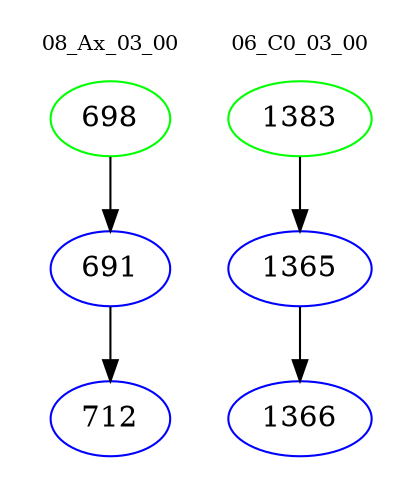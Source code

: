 digraph{
subgraph cluster_0 {
color = white
label = "08_Ax_03_00";
fontsize=10;
T0_698 [label="698", color="green"]
T0_698 -> T0_691 [color="black"]
T0_691 [label="691", color="blue"]
T0_691 -> T0_712 [color="black"]
T0_712 [label="712", color="blue"]
}
subgraph cluster_1 {
color = white
label = "06_C0_03_00";
fontsize=10;
T1_1383 [label="1383", color="green"]
T1_1383 -> T1_1365 [color="black"]
T1_1365 [label="1365", color="blue"]
T1_1365 -> T1_1366 [color="black"]
T1_1366 [label="1366", color="blue"]
}
}
